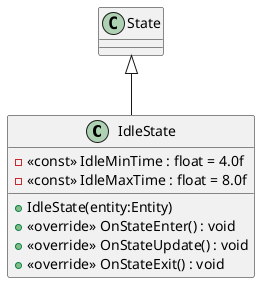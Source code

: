 @startuml
class IdleState {
    - <<const>> IdleMinTime : float = 4.0f
    - <<const>> IdleMaxTime : float = 8.0f
    + IdleState(entity:Entity)
    + <<override>> OnStateEnter() : void
    + <<override>> OnStateUpdate() : void
    + <<override>> OnStateExit() : void
}
State <|-- IdleState
@enduml
